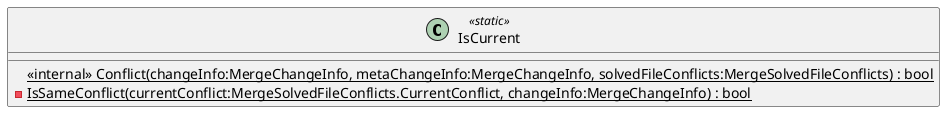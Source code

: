 @startuml
class IsCurrent <<static>> {
    <<internal>> {static} Conflict(changeInfo:MergeChangeInfo, metaChangeInfo:MergeChangeInfo, solvedFileConflicts:MergeSolvedFileConflicts) : bool
    {static} - IsSameConflict(currentConflict:MergeSolvedFileConflicts.CurrentConflict, changeInfo:MergeChangeInfo) : bool
}
@enduml
